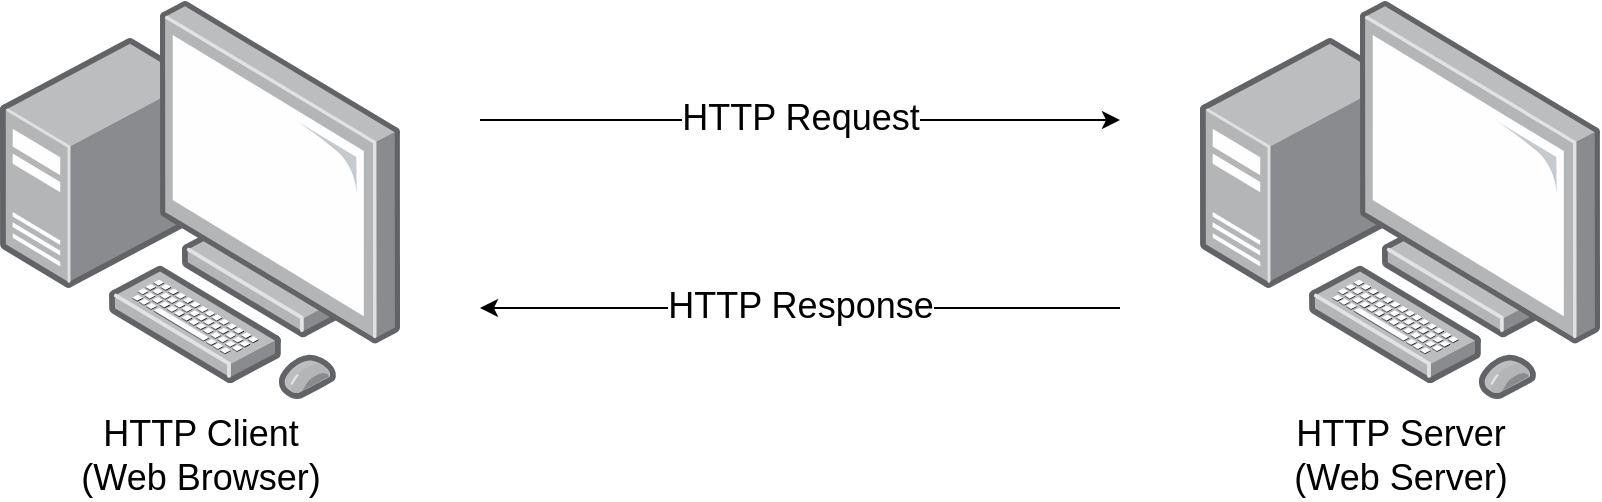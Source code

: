 <mxfile version="20.2.8" type="device"><diagram id="TafvfTGsf6afgZpbGeuC" name="Page-1"><mxGraphModel dx="1106" dy="822" grid="1" gridSize="10" guides="1" tooltips="1" connect="1" arrows="1" fold="1" page="1" pageScale="1" pageWidth="1169" pageHeight="827" math="0" shadow="0"><root><mxCell id="0"/><mxCell id="1" parent="0"/><mxCell id="Dg_-viMqnA2GLf18fslc-1" value="HTTP Client&lt;br style=&quot;font-size: 18px;&quot;&gt;(Web Browser)" style="points=[];aspect=fixed;html=1;align=center;shadow=0;dashed=0;image;image=img/lib/allied_telesis/computer_and_terminals/Personal_Computer_with_Server.svg;fontSize=18;" vertex="1" parent="1"><mxGeometry x="140" y="260" width="200" height="200" as="geometry"/></mxCell><mxCell id="Dg_-viMqnA2GLf18fslc-3" value="HTTP Server&lt;br style=&quot;font-size: 18px;&quot;&gt;(Web Server)" style="points=[];aspect=fixed;html=1;align=center;shadow=0;dashed=0;image;image=img/lib/allied_telesis/computer_and_terminals/Personal_Computer_with_Server.svg;fontSize=18;" vertex="1" parent="1"><mxGeometry x="740" y="260" width="200" height="200" as="geometry"/></mxCell><mxCell id="Dg_-viMqnA2GLf18fslc-5" value="" style="endArrow=classic;html=1;rounded=0;fontSize=18;" edge="1" parent="1"><mxGeometry width="50" height="50" relative="1" as="geometry"><mxPoint x="380" y="320" as="sourcePoint"/><mxPoint x="700" y="320" as="targetPoint"/></mxGeometry></mxCell><mxCell id="Dg_-viMqnA2GLf18fslc-6" value="HTTP Request" style="edgeLabel;html=1;align=center;verticalAlign=middle;resizable=0;points=[];fontSize=18;" vertex="1" connectable="0" parent="Dg_-viMqnA2GLf18fslc-5"><mxGeometry x="-0.237" y="1" relative="1" as="geometry"><mxPoint x="38" as="offset"/></mxGeometry></mxCell><mxCell id="Dg_-viMqnA2GLf18fslc-7" value="" style="endArrow=none;html=1;rounded=0;fontSize=18;startArrow=classic;startFill=1;endFill=0;" edge="1" parent="1"><mxGeometry width="50" height="50" relative="1" as="geometry"><mxPoint x="380" y="414" as="sourcePoint"/><mxPoint x="700" y="414" as="targetPoint"/></mxGeometry></mxCell><mxCell id="Dg_-viMqnA2GLf18fslc-8" value="HTTP Response" style="edgeLabel;html=1;align=center;verticalAlign=middle;resizable=0;points=[];fontSize=18;" vertex="1" connectable="0" parent="Dg_-viMqnA2GLf18fslc-7"><mxGeometry x="-0.237" y="1" relative="1" as="geometry"><mxPoint x="38" as="offset"/></mxGeometry></mxCell></root></mxGraphModel></diagram></mxfile>
